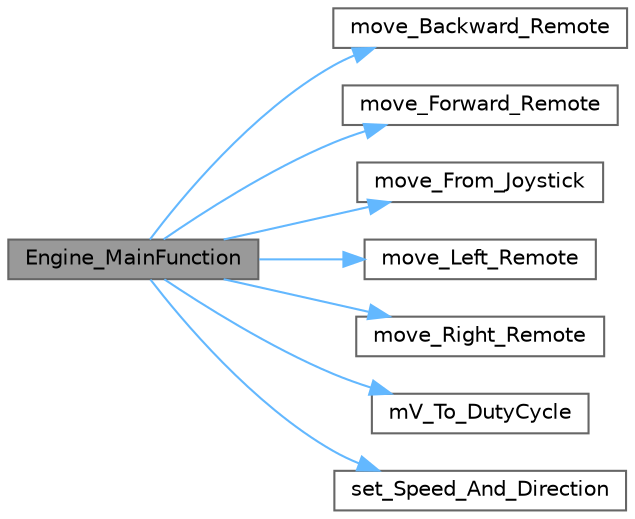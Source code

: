 digraph "Engine_MainFunction"
{
 // LATEX_PDF_SIZE
  bgcolor="transparent";
  edge [fontname=Helvetica,fontsize=10,labelfontname=Helvetica,labelfontsize=10];
  node [fontname=Helvetica,fontsize=10,shape=box,height=0.2,width=0.4];
  rankdir="LR";
  Node1 [id="Node000001",label="Engine_MainFunction",height=0.2,width=0.4,color="gray40", fillcolor="grey60", style="filled", fontcolor="black",tooltip="Engine module main function (runs in task)"];
  Node1 -> Node2 [id="edge1_Node000001_Node000002",color="steelblue1",style="solid",tooltip=" "];
  Node2 [id="Node000002",label="move_Backward_Remote",height=0.2,width=0.4,color="grey40", fillcolor="white", style="filled",URL="$_engine_8c.html#adc5ebf274490310232990c8da117b135",tooltip=" "];
  Node1 -> Node3 [id="edge2_Node000001_Node000003",color="steelblue1",style="solid",tooltip=" "];
  Node3 [id="Node000003",label="move_Forward_Remote",height=0.2,width=0.4,color="grey40", fillcolor="white", style="filled",URL="$_engine_8c.html#a1459931e666ea43dfca8d9eb465d62eb",tooltip=" "];
  Node1 -> Node4 [id="edge3_Node000001_Node000004",color="steelblue1",style="solid",tooltip=" "];
  Node4 [id="Node000004",label="move_From_Joystick",height=0.2,width=0.4,color="grey40", fillcolor="white", style="filled",URL="$_engine_8c.html#aad1b6d16367c318d06006a4ba7f8d11b",tooltip=" "];
  Node1 -> Node5 [id="edge4_Node000001_Node000005",color="steelblue1",style="solid",tooltip=" "];
  Node5 [id="Node000005",label="move_Left_Remote",height=0.2,width=0.4,color="grey40", fillcolor="white", style="filled",URL="$_engine_8c.html#a462c8008d4caca2b34600354785eb16c",tooltip=" "];
  Node1 -> Node6 [id="edge5_Node000001_Node000006",color="steelblue1",style="solid",tooltip=" "];
  Node6 [id="Node000006",label="move_Right_Remote",height=0.2,width=0.4,color="grey40", fillcolor="white", style="filled",URL="$_engine_8c.html#aa57fbbbcfc3f5ebee0afb31569ab821c",tooltip=" "];
  Node1 -> Node7 [id="edge6_Node000001_Node000007",color="steelblue1",style="solid",tooltip=" "];
  Node7 [id="Node000007",label="mV_To_DutyCycle",height=0.2,width=0.4,color="grey40", fillcolor="white", style="filled",URL="$_engine_8c.html#af15f312e02c63df1d8fbe3338f5b6449",tooltip=" "];
  Node1 -> Node8 [id="edge7_Node000001_Node000008",color="steelblue1",style="solid",tooltip=" "];
  Node8 [id="Node000008",label="set_Speed_And_Direction",height=0.2,width=0.4,color="grey40", fillcolor="white", style="filled",URL="$_engine_8c.html#ac69ecf3efe705c2e7c4a3dfc8e4e7c50",tooltip=" "];
}
